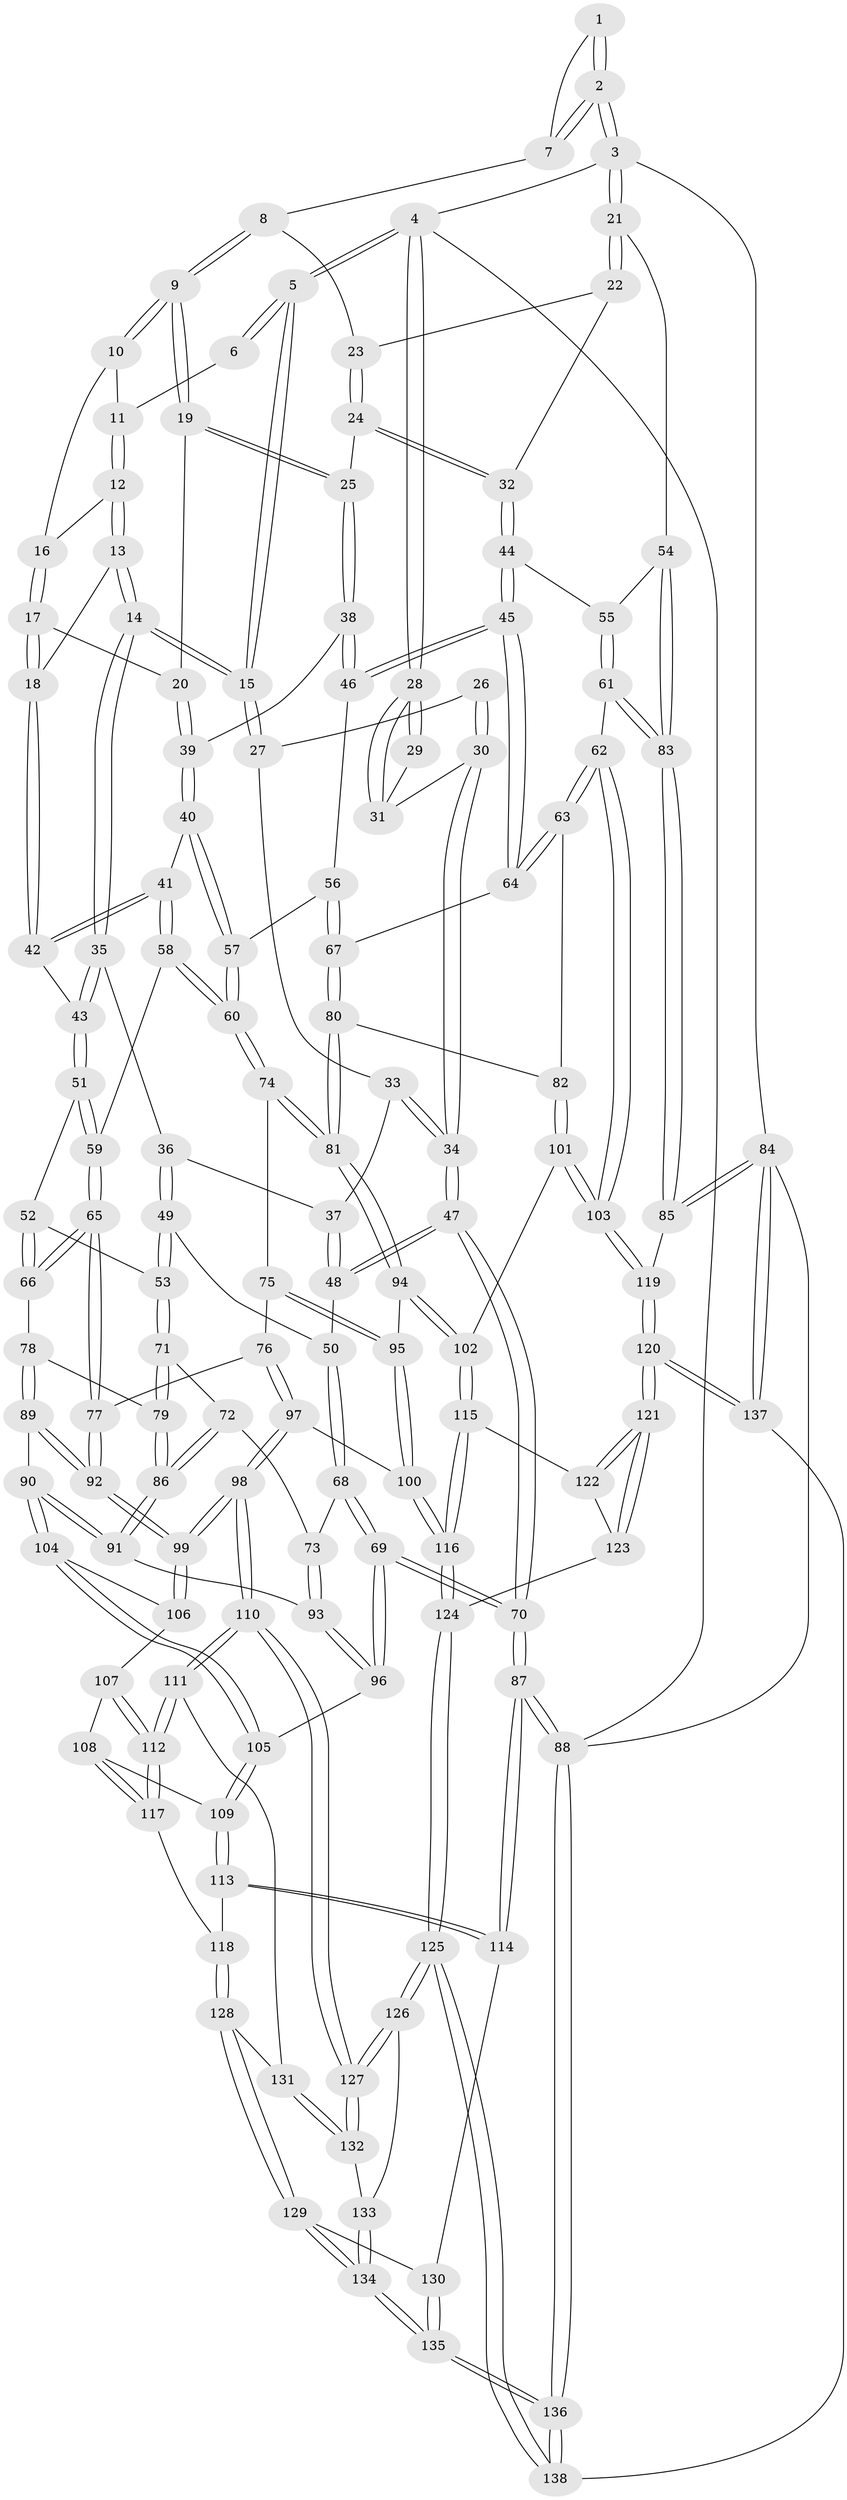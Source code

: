 // coarse degree distribution, {2: 0.011627906976744186, 5: 0.36046511627906974, 6: 0.08139534883720931, 3: 0.12790697674418605, 4: 0.4186046511627907}
// Generated by graph-tools (version 1.1) at 2025/42/03/06/25 10:42:35]
// undirected, 138 vertices, 342 edges
graph export_dot {
graph [start="1"]
  node [color=gray90,style=filled];
  1 [pos="+0.5516493895022786+0"];
  2 [pos="+1+0"];
  3 [pos="+1+0"];
  4 [pos="+0+0"];
  5 [pos="+0.2743010715961282+0"];
  6 [pos="+0.5120308864230592+0"];
  7 [pos="+0.7221754353113369+0.06534851889684345"];
  8 [pos="+0.706192661996749+0.09540846340282737"];
  9 [pos="+0.6336708804962152+0.11877742359658704"];
  10 [pos="+0.5918091514718743+0.04376584038598854"];
  11 [pos="+0.5256110600236471+0"];
  12 [pos="+0.4572457088466388+0.09323897286045012"];
  13 [pos="+0.428977162353974+0.11443351666256339"];
  14 [pos="+0.2850837837204333+0.1688740450712649"];
  15 [pos="+0.22760585239463013+0.10327497739673498"];
  16 [pos="+0.4940760395743516+0.12043592330579153"];
  17 [pos="+0.541861175183254+0.20339581096987525"];
  18 [pos="+0.5205065329332701+0.21484729307257183"];
  19 [pos="+0.6306129707158302+0.13078733444887447"];
  20 [pos="+0.5524832106001895+0.20149215650611138"];
  21 [pos="+1+0"];
  22 [pos="+0.9124597560696287+0.11996641724292076"];
  23 [pos="+0.7796682611153074+0.12920924594131117"];
  24 [pos="+0.7365014918425752+0.23582717626182018"];
  25 [pos="+0.7101022183292566+0.23541051415317943"];
  26 [pos="+0.13470255842112924+0.1131282831699085"];
  27 [pos="+0.17781630350603253+0.12247457723326245"];
  28 [pos="+0+0"];
  29 [pos="+0.06135313032275209+0.06694279923635767"];
  30 [pos="+0+0.1893398601539411"];
  31 [pos="+0+0.16836249867555167"];
  32 [pos="+0.8334245128546751+0.28141887668195303"];
  33 [pos="+0.12757433466112686+0.18660542179726575"];
  34 [pos="+0+0.24911426697144992"];
  35 [pos="+0.29335239121108736+0.18816358325312788"];
  36 [pos="+0.12054897251806705+0.3223212817366759"];
  37 [pos="+0.08800893644335603+0.2786718092747559"];
  38 [pos="+0.6525788823917937+0.3186415006830383"];
  39 [pos="+0.6323762089577964+0.32097966200881983"];
  40 [pos="+0.613752216427706+0.33898813719604587"];
  41 [pos="+0.5152260849764377+0.36470354311290853"];
  42 [pos="+0.45363641831439866+0.26657666705421246"];
  43 [pos="+0.32403712007806884+0.2559889799435102"];
  44 [pos="+0.849899930096436+0.3586072907278746"];
  45 [pos="+0.8096638636572747+0.3931629136536477"];
  46 [pos="+0.7041412136297504+0.3601328007978769"];
  47 [pos="+0+0.3243749844016816"];
  48 [pos="+0+0.3319990676802477"];
  49 [pos="+0.16916182936030996+0.39564668255340546"];
  50 [pos="+0.09997511901085834+0.4271006184905636"];
  51 [pos="+0.30521062897974754+0.31781879588170564"];
  52 [pos="+0.2776608594556399+0.359867848055965"];
  53 [pos="+0.19846248448949913+0.4000874790770002"];
  54 [pos="+1+0.2259309881322834"];
  55 [pos="+0.8691939733797195+0.36300468460601304"];
  56 [pos="+0.6521612942834117+0.4509076521130924"];
  57 [pos="+0.6257659966653055+0.45704935131728247"];
  58 [pos="+0.5130744977662284+0.37374461909012946"];
  59 [pos="+0.45569468651608225+0.43713316318770695"];
  60 [pos="+0.5976224251965612+0.48652539101764813"];
  61 [pos="+1+0.5984116886289458"];
  62 [pos="+1+0.6022837513437933"];
  63 [pos="+0.857042321044557+0.5555889811500263"];
  64 [pos="+0.794660621158818+0.4388428524518858"];
  65 [pos="+0.44368595064390276+0.5228991590139328"];
  66 [pos="+0.3395664757803525+0.4839693663014531"];
  67 [pos="+0.7489524009668572+0.4723802210205603"];
  68 [pos="+0.04549835893520269+0.5464749177063428"];
  69 [pos="+0+0.5961522194769574"];
  70 [pos="+0+0.6694931505840589"];
  71 [pos="+0.2025611836937914+0.47674003211257626"];
  72 [pos="+0.1838100908974993+0.513454094852231"];
  73 [pos="+0.08365174956980702+0.5491754043350042"];
  74 [pos="+0.5932270720623822+0.501729682533041"];
  75 [pos="+0.515465868995848+0.5456940701290137"];
  76 [pos="+0.4913545681117218+0.5485036435288754"];
  77 [pos="+0.44626587824084923+0.5275260293534573"];
  78 [pos="+0.2849043015615736+0.5442403439338268"];
  79 [pos="+0.2778300068662401+0.5423308762943659"];
  80 [pos="+0.7109840312373372+0.5632090168924292"];
  81 [pos="+0.6841655294382043+0.5794983294716746"];
  82 [pos="+0.8060935288846229+0.592538046633555"];
  83 [pos="+1+0.6045361571275132"];
  84 [pos="+1+1"];
  85 [pos="+1+0.8049016256481725"];
  86 [pos="+0.19794850425450647+0.5803370794467841"];
  87 [pos="+0+0.6764164717234695"];
  88 [pos="+0+1"];
  89 [pos="+0.30493847919061895+0.6079145858018531"];
  90 [pos="+0.20010147356175137+0.6297062682275161"];
  91 [pos="+0.19005783593882047+0.6049530950320033"];
  92 [pos="+0.34851693747556217+0.643191224009609"];
  93 [pos="+0.17802130679537334+0.6013139188203402"];
  94 [pos="+0.6649395874858821+0.6622311356730878"];
  95 [pos="+0.6289074500095495+0.6745560549007796"];
  96 [pos="+0.08704858378580801+0.6349432047204525"];
  97 [pos="+0.49245433502891944+0.7465403222435563"];
  98 [pos="+0.3906710541717838+0.7752068343159164"];
  99 [pos="+0.35181168031812543+0.6761888336246679"];
  100 [pos="+0.5407381557848526+0.7551978300538456"];
  101 [pos="+0.7923564827818655+0.7279543151239531"];
  102 [pos="+0.7670987427799225+0.7327987625448739"];
  103 [pos="+0.8564233251207336+0.7441333275462733"];
  104 [pos="+0.19932437064180814+0.6333702430993023"];
  105 [pos="+0.17319695463838122+0.6852211119870165"];
  106 [pos="+0.2682856296853492+0.6794586643790469"];
  107 [pos="+0.24211869645730136+0.700685509597748"];
  108 [pos="+0.17467824420114472+0.6997060641865094"];
  109 [pos="+0.17322205048513403+0.6986467633219404"];
  110 [pos="+0.3692915970403444+0.8068951386577923"];
  111 [pos="+0.31889380926169214+0.8038708408631438"];
  112 [pos="+0.31629411416814396+0.8029693315652305"];
  113 [pos="+0.0893651329647492+0.7676895812316615"];
  114 [pos="+0+0.7306685667108298"];
  115 [pos="+0.7449227744875176+0.7716847585682584"];
  116 [pos="+0.6006543914156932+0.8420663143337381"];
  117 [pos="+0.24063077958961537+0.7860464609458444"];
  118 [pos="+0.14213317292458014+0.831727982509522"];
  119 [pos="+0.8973803820155087+0.8677466835785217"];
  120 [pos="+0.8137043774718775+1"];
  121 [pos="+0.8049889433758209+1"];
  122 [pos="+0.7478785645330683+0.8201715765935045"];
  123 [pos="+0.6548889962714309+0.8966238820989645"];
  124 [pos="+0.6030963063677698+0.8620376402355879"];
  125 [pos="+0.44105254731850846+1"];
  126 [pos="+0.3994464740433805+0.9929276206282442"];
  127 [pos="+0.38116809273875496+0.9248211173665324"];
  128 [pos="+0.14438666681414267+0.8673824001335928"];
  129 [pos="+0.12561143321953852+0.890623628529195"];
  130 [pos="+0.03432087876897743+0.8843263085556305"];
  131 [pos="+0.2005883055152407+0.8933234942289181"];
  132 [pos="+0.2108700379588853+0.913829766007339"];
  133 [pos="+0.20817152333926503+0.9616645275769982"];
  134 [pos="+0.10043633121614438+1"];
  135 [pos="+0.04992272993468229+1"];
  136 [pos="+0+1"];
  137 [pos="+0.8404205137345234+1"];
  138 [pos="+0.45240994699398573+1"];
  1 -- 2;
  1 -- 2;
  1 -- 7;
  2 -- 3;
  2 -- 3;
  2 -- 7;
  2 -- 7;
  3 -- 4;
  3 -- 21;
  3 -- 21;
  3 -- 84;
  4 -- 5;
  4 -- 5;
  4 -- 28;
  4 -- 28;
  4 -- 88;
  5 -- 6;
  5 -- 6;
  5 -- 15;
  5 -- 15;
  6 -- 11;
  7 -- 8;
  8 -- 9;
  8 -- 9;
  8 -- 23;
  9 -- 10;
  9 -- 10;
  9 -- 19;
  9 -- 19;
  10 -- 11;
  10 -- 16;
  11 -- 12;
  11 -- 12;
  12 -- 13;
  12 -- 13;
  12 -- 16;
  13 -- 14;
  13 -- 14;
  13 -- 18;
  14 -- 15;
  14 -- 15;
  14 -- 35;
  14 -- 35;
  15 -- 27;
  15 -- 27;
  16 -- 17;
  16 -- 17;
  17 -- 18;
  17 -- 18;
  17 -- 20;
  18 -- 42;
  18 -- 42;
  19 -- 20;
  19 -- 25;
  19 -- 25;
  20 -- 39;
  20 -- 39;
  21 -- 22;
  21 -- 22;
  21 -- 54;
  22 -- 23;
  22 -- 32;
  23 -- 24;
  23 -- 24;
  24 -- 25;
  24 -- 32;
  24 -- 32;
  25 -- 38;
  25 -- 38;
  26 -- 27;
  26 -- 30;
  26 -- 30;
  27 -- 33;
  28 -- 29;
  28 -- 29;
  28 -- 31;
  28 -- 31;
  29 -- 31;
  30 -- 31;
  30 -- 34;
  30 -- 34;
  32 -- 44;
  32 -- 44;
  33 -- 34;
  33 -- 34;
  33 -- 37;
  34 -- 47;
  34 -- 47;
  35 -- 36;
  35 -- 43;
  35 -- 43;
  36 -- 37;
  36 -- 49;
  36 -- 49;
  37 -- 48;
  37 -- 48;
  38 -- 39;
  38 -- 46;
  38 -- 46;
  39 -- 40;
  39 -- 40;
  40 -- 41;
  40 -- 57;
  40 -- 57;
  41 -- 42;
  41 -- 42;
  41 -- 58;
  41 -- 58;
  42 -- 43;
  43 -- 51;
  43 -- 51;
  44 -- 45;
  44 -- 45;
  44 -- 55;
  45 -- 46;
  45 -- 46;
  45 -- 64;
  45 -- 64;
  46 -- 56;
  47 -- 48;
  47 -- 48;
  47 -- 70;
  47 -- 70;
  48 -- 50;
  49 -- 50;
  49 -- 53;
  49 -- 53;
  50 -- 68;
  50 -- 68;
  51 -- 52;
  51 -- 59;
  51 -- 59;
  52 -- 53;
  52 -- 66;
  52 -- 66;
  53 -- 71;
  53 -- 71;
  54 -- 55;
  54 -- 83;
  54 -- 83;
  55 -- 61;
  55 -- 61;
  56 -- 57;
  56 -- 67;
  56 -- 67;
  57 -- 60;
  57 -- 60;
  58 -- 59;
  58 -- 60;
  58 -- 60;
  59 -- 65;
  59 -- 65;
  60 -- 74;
  60 -- 74;
  61 -- 62;
  61 -- 83;
  61 -- 83;
  62 -- 63;
  62 -- 63;
  62 -- 103;
  62 -- 103;
  63 -- 64;
  63 -- 64;
  63 -- 82;
  64 -- 67;
  65 -- 66;
  65 -- 66;
  65 -- 77;
  65 -- 77;
  66 -- 78;
  67 -- 80;
  67 -- 80;
  68 -- 69;
  68 -- 69;
  68 -- 73;
  69 -- 70;
  69 -- 70;
  69 -- 96;
  69 -- 96;
  70 -- 87;
  70 -- 87;
  71 -- 72;
  71 -- 79;
  71 -- 79;
  72 -- 73;
  72 -- 86;
  72 -- 86;
  73 -- 93;
  73 -- 93;
  74 -- 75;
  74 -- 81;
  74 -- 81;
  75 -- 76;
  75 -- 95;
  75 -- 95;
  76 -- 77;
  76 -- 97;
  76 -- 97;
  77 -- 92;
  77 -- 92;
  78 -- 79;
  78 -- 89;
  78 -- 89;
  79 -- 86;
  79 -- 86;
  80 -- 81;
  80 -- 81;
  80 -- 82;
  81 -- 94;
  81 -- 94;
  82 -- 101;
  82 -- 101;
  83 -- 85;
  83 -- 85;
  84 -- 85;
  84 -- 85;
  84 -- 137;
  84 -- 137;
  84 -- 88;
  85 -- 119;
  86 -- 91;
  86 -- 91;
  87 -- 88;
  87 -- 88;
  87 -- 114;
  87 -- 114;
  88 -- 136;
  88 -- 136;
  89 -- 90;
  89 -- 92;
  89 -- 92;
  90 -- 91;
  90 -- 91;
  90 -- 104;
  90 -- 104;
  91 -- 93;
  92 -- 99;
  92 -- 99;
  93 -- 96;
  93 -- 96;
  94 -- 95;
  94 -- 102;
  94 -- 102;
  95 -- 100;
  95 -- 100;
  96 -- 105;
  97 -- 98;
  97 -- 98;
  97 -- 100;
  98 -- 99;
  98 -- 99;
  98 -- 110;
  98 -- 110;
  99 -- 106;
  99 -- 106;
  100 -- 116;
  100 -- 116;
  101 -- 102;
  101 -- 103;
  101 -- 103;
  102 -- 115;
  102 -- 115;
  103 -- 119;
  103 -- 119;
  104 -- 105;
  104 -- 105;
  104 -- 106;
  105 -- 109;
  105 -- 109;
  106 -- 107;
  107 -- 108;
  107 -- 112;
  107 -- 112;
  108 -- 109;
  108 -- 117;
  108 -- 117;
  109 -- 113;
  109 -- 113;
  110 -- 111;
  110 -- 111;
  110 -- 127;
  110 -- 127;
  111 -- 112;
  111 -- 112;
  111 -- 131;
  112 -- 117;
  112 -- 117;
  113 -- 114;
  113 -- 114;
  113 -- 118;
  114 -- 130;
  115 -- 116;
  115 -- 116;
  115 -- 122;
  116 -- 124;
  116 -- 124;
  117 -- 118;
  118 -- 128;
  118 -- 128;
  119 -- 120;
  119 -- 120;
  120 -- 121;
  120 -- 121;
  120 -- 137;
  120 -- 137;
  121 -- 122;
  121 -- 122;
  121 -- 123;
  121 -- 123;
  122 -- 123;
  123 -- 124;
  124 -- 125;
  124 -- 125;
  125 -- 126;
  125 -- 126;
  125 -- 138;
  125 -- 138;
  126 -- 127;
  126 -- 127;
  126 -- 133;
  127 -- 132;
  127 -- 132;
  128 -- 129;
  128 -- 129;
  128 -- 131;
  129 -- 130;
  129 -- 134;
  129 -- 134;
  130 -- 135;
  130 -- 135;
  131 -- 132;
  131 -- 132;
  132 -- 133;
  133 -- 134;
  133 -- 134;
  134 -- 135;
  134 -- 135;
  135 -- 136;
  135 -- 136;
  136 -- 138;
  136 -- 138;
  137 -- 138;
}
